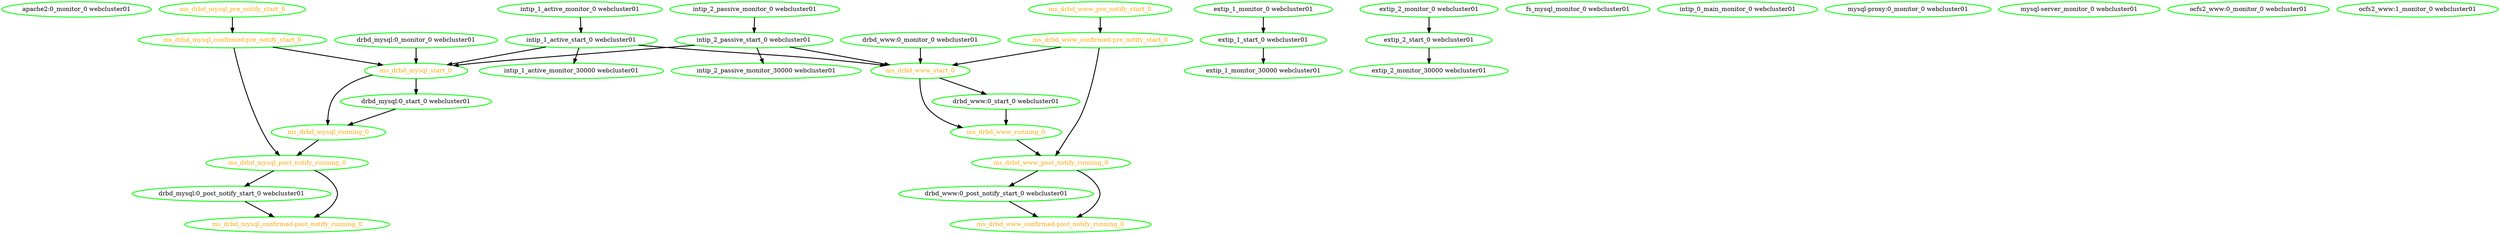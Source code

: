  digraph "g" {
"apache2:0_monitor_0 webcluster01" [ style=bold color="green" fontcolor="black"]
"drbd_mysql:0_monitor_0 webcluster01" -> "ms_drbd_mysql_start_0" [ style = bold]
"drbd_mysql:0_monitor_0 webcluster01" [ style=bold color="green" fontcolor="black"]
"drbd_mysql:0_post_notify_start_0 webcluster01" -> "ms_drbd_mysql_confirmed-post_notify_running_0" [ style = bold]
"drbd_mysql:0_post_notify_start_0 webcluster01" [ style=bold color="green" fontcolor="black"]
"drbd_mysql:0_start_0 webcluster01" -> "ms_drbd_mysql_running_0" [ style = bold]
"drbd_mysql:0_start_0 webcluster01" [ style=bold color="green" fontcolor="black"]
"drbd_www:0_monitor_0 webcluster01" -> "ms_drbd_www_start_0" [ style = bold]
"drbd_www:0_monitor_0 webcluster01" [ style=bold color="green" fontcolor="black"]
"drbd_www:0_post_notify_start_0 webcluster01" -> "ms_drbd_www_confirmed-post_notify_running_0" [ style = bold]
"drbd_www:0_post_notify_start_0 webcluster01" [ style=bold color="green" fontcolor="black"]
"drbd_www:0_start_0 webcluster01" -> "ms_drbd_www_running_0" [ style = bold]
"drbd_www:0_start_0 webcluster01" [ style=bold color="green" fontcolor="black"]
"extip_1_monitor_0 webcluster01" -> "extip_1_start_0 webcluster01" [ style = bold]
"extip_1_monitor_0 webcluster01" [ style=bold color="green" fontcolor="black"]
"extip_1_monitor_30000 webcluster01" [ style=bold color="green" fontcolor="black"]
"extip_1_start_0 webcluster01" -> "extip_1_monitor_30000 webcluster01" [ style = bold]
"extip_1_start_0 webcluster01" [ style=bold color="green" fontcolor="black"]
"extip_2_monitor_0 webcluster01" -> "extip_2_start_0 webcluster01" [ style = bold]
"extip_2_monitor_0 webcluster01" [ style=bold color="green" fontcolor="black"]
"extip_2_monitor_30000 webcluster01" [ style=bold color="green" fontcolor="black"]
"extip_2_start_0 webcluster01" -> "extip_2_monitor_30000 webcluster01" [ style = bold]
"extip_2_start_0 webcluster01" [ style=bold color="green" fontcolor="black"]
"fs_mysql_monitor_0 webcluster01" [ style=bold color="green" fontcolor="black"]
"intip_0_main_monitor_0 webcluster01" [ style=bold color="green" fontcolor="black"]
"intip_1_active_monitor_0 webcluster01" -> "intip_1_active_start_0 webcluster01" [ style = bold]
"intip_1_active_monitor_0 webcluster01" [ style=bold color="green" fontcolor="black"]
"intip_1_active_monitor_30000 webcluster01" [ style=bold color="green" fontcolor="black"]
"intip_1_active_start_0 webcluster01" -> "intip_1_active_monitor_30000 webcluster01" [ style = bold]
"intip_1_active_start_0 webcluster01" -> "ms_drbd_mysql_start_0" [ style = bold]
"intip_1_active_start_0 webcluster01" -> "ms_drbd_www_start_0" [ style = bold]
"intip_1_active_start_0 webcluster01" [ style=bold color="green" fontcolor="black"]
"intip_2_passive_monitor_0 webcluster01" -> "intip_2_passive_start_0 webcluster01" [ style = bold]
"intip_2_passive_monitor_0 webcluster01" [ style=bold color="green" fontcolor="black"]
"intip_2_passive_monitor_30000 webcluster01" [ style=bold color="green" fontcolor="black"]
"intip_2_passive_start_0 webcluster01" -> "intip_2_passive_monitor_30000 webcluster01" [ style = bold]
"intip_2_passive_start_0 webcluster01" -> "ms_drbd_mysql_start_0" [ style = bold]
"intip_2_passive_start_0 webcluster01" -> "ms_drbd_www_start_0" [ style = bold]
"intip_2_passive_start_0 webcluster01" [ style=bold color="green" fontcolor="black"]
"ms_drbd_mysql_confirmed-post_notify_running_0" [ style=bold color="green" fontcolor="orange"]
"ms_drbd_mysql_confirmed-pre_notify_start_0" -> "ms_drbd_mysql_post_notify_running_0" [ style = bold]
"ms_drbd_mysql_confirmed-pre_notify_start_0" -> "ms_drbd_mysql_start_0" [ style = bold]
"ms_drbd_mysql_confirmed-pre_notify_start_0" [ style=bold color="green" fontcolor="orange"]
"ms_drbd_mysql_post_notify_running_0" -> "drbd_mysql:0_post_notify_start_0 webcluster01" [ style = bold]
"ms_drbd_mysql_post_notify_running_0" -> "ms_drbd_mysql_confirmed-post_notify_running_0" [ style = bold]
"ms_drbd_mysql_post_notify_running_0" [ style=bold color="green" fontcolor="orange"]
"ms_drbd_mysql_pre_notify_start_0" -> "ms_drbd_mysql_confirmed-pre_notify_start_0" [ style = bold]
"ms_drbd_mysql_pre_notify_start_0" [ style=bold color="green" fontcolor="orange"]
"ms_drbd_mysql_running_0" -> "ms_drbd_mysql_post_notify_running_0" [ style = bold]
"ms_drbd_mysql_running_0" [ style=bold color="green" fontcolor="orange"]
"ms_drbd_mysql_start_0" -> "drbd_mysql:0_start_0 webcluster01" [ style = bold]
"ms_drbd_mysql_start_0" -> "ms_drbd_mysql_running_0" [ style = bold]
"ms_drbd_mysql_start_0" [ style=bold color="green" fontcolor="orange"]
"ms_drbd_www_confirmed-post_notify_running_0" [ style=bold color="green" fontcolor="orange"]
"ms_drbd_www_confirmed-pre_notify_start_0" -> "ms_drbd_www_post_notify_running_0" [ style = bold]
"ms_drbd_www_confirmed-pre_notify_start_0" -> "ms_drbd_www_start_0" [ style = bold]
"ms_drbd_www_confirmed-pre_notify_start_0" [ style=bold color="green" fontcolor="orange"]
"ms_drbd_www_post_notify_running_0" -> "drbd_www:0_post_notify_start_0 webcluster01" [ style = bold]
"ms_drbd_www_post_notify_running_0" -> "ms_drbd_www_confirmed-post_notify_running_0" [ style = bold]
"ms_drbd_www_post_notify_running_0" [ style=bold color="green" fontcolor="orange"]
"ms_drbd_www_pre_notify_start_0" -> "ms_drbd_www_confirmed-pre_notify_start_0" [ style = bold]
"ms_drbd_www_pre_notify_start_0" [ style=bold color="green" fontcolor="orange"]
"ms_drbd_www_running_0" -> "ms_drbd_www_post_notify_running_0" [ style = bold]
"ms_drbd_www_running_0" [ style=bold color="green" fontcolor="orange"]
"ms_drbd_www_start_0" -> "drbd_www:0_start_0 webcluster01" [ style = bold]
"ms_drbd_www_start_0" -> "ms_drbd_www_running_0" [ style = bold]
"ms_drbd_www_start_0" [ style=bold color="green" fontcolor="orange"]
"mysql-proxy:0_monitor_0 webcluster01" [ style=bold color="green" fontcolor="black"]
"mysql-server_monitor_0 webcluster01" [ style=bold color="green" fontcolor="black"]
"ocfs2_www:0_monitor_0 webcluster01" [ style=bold color="green" fontcolor="black"]
"ocfs2_www:1_monitor_0 webcluster01" [ style=bold color="green" fontcolor="black"]
}
